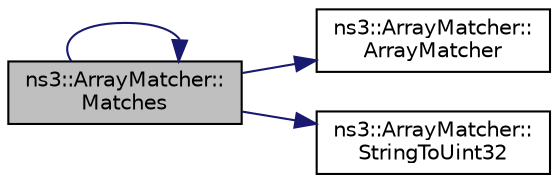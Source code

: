 digraph "ns3::ArrayMatcher::Matches"
{
  edge [fontname="Helvetica",fontsize="10",labelfontname="Helvetica",labelfontsize="10"];
  node [fontname="Helvetica",fontsize="10",shape=record];
  rankdir="LR";
  Node1 [label="ns3::ArrayMatcher::\lMatches",height=0.2,width=0.4,color="black", fillcolor="grey75", style="filled", fontcolor="black"];
  Node1 -> Node2 [color="midnightblue",fontsize="10",style="solid"];
  Node2 [label="ns3::ArrayMatcher::\lArrayMatcher",height=0.2,width=0.4,color="black", fillcolor="white", style="filled",URL="$d3/d29/classns3_1_1ArrayMatcher.html#af739906ed10dd878d793ece4ac8a16f4"];
  Node1 -> Node1 [color="midnightblue",fontsize="10",style="solid"];
  Node1 -> Node3 [color="midnightblue",fontsize="10",style="solid"];
  Node3 [label="ns3::ArrayMatcher::\lStringToUint32",height=0.2,width=0.4,color="black", fillcolor="white", style="filled",URL="$d3/d29/classns3_1_1ArrayMatcher.html#aa6d9360027fc1c10911e8ce81c18291f"];
}
